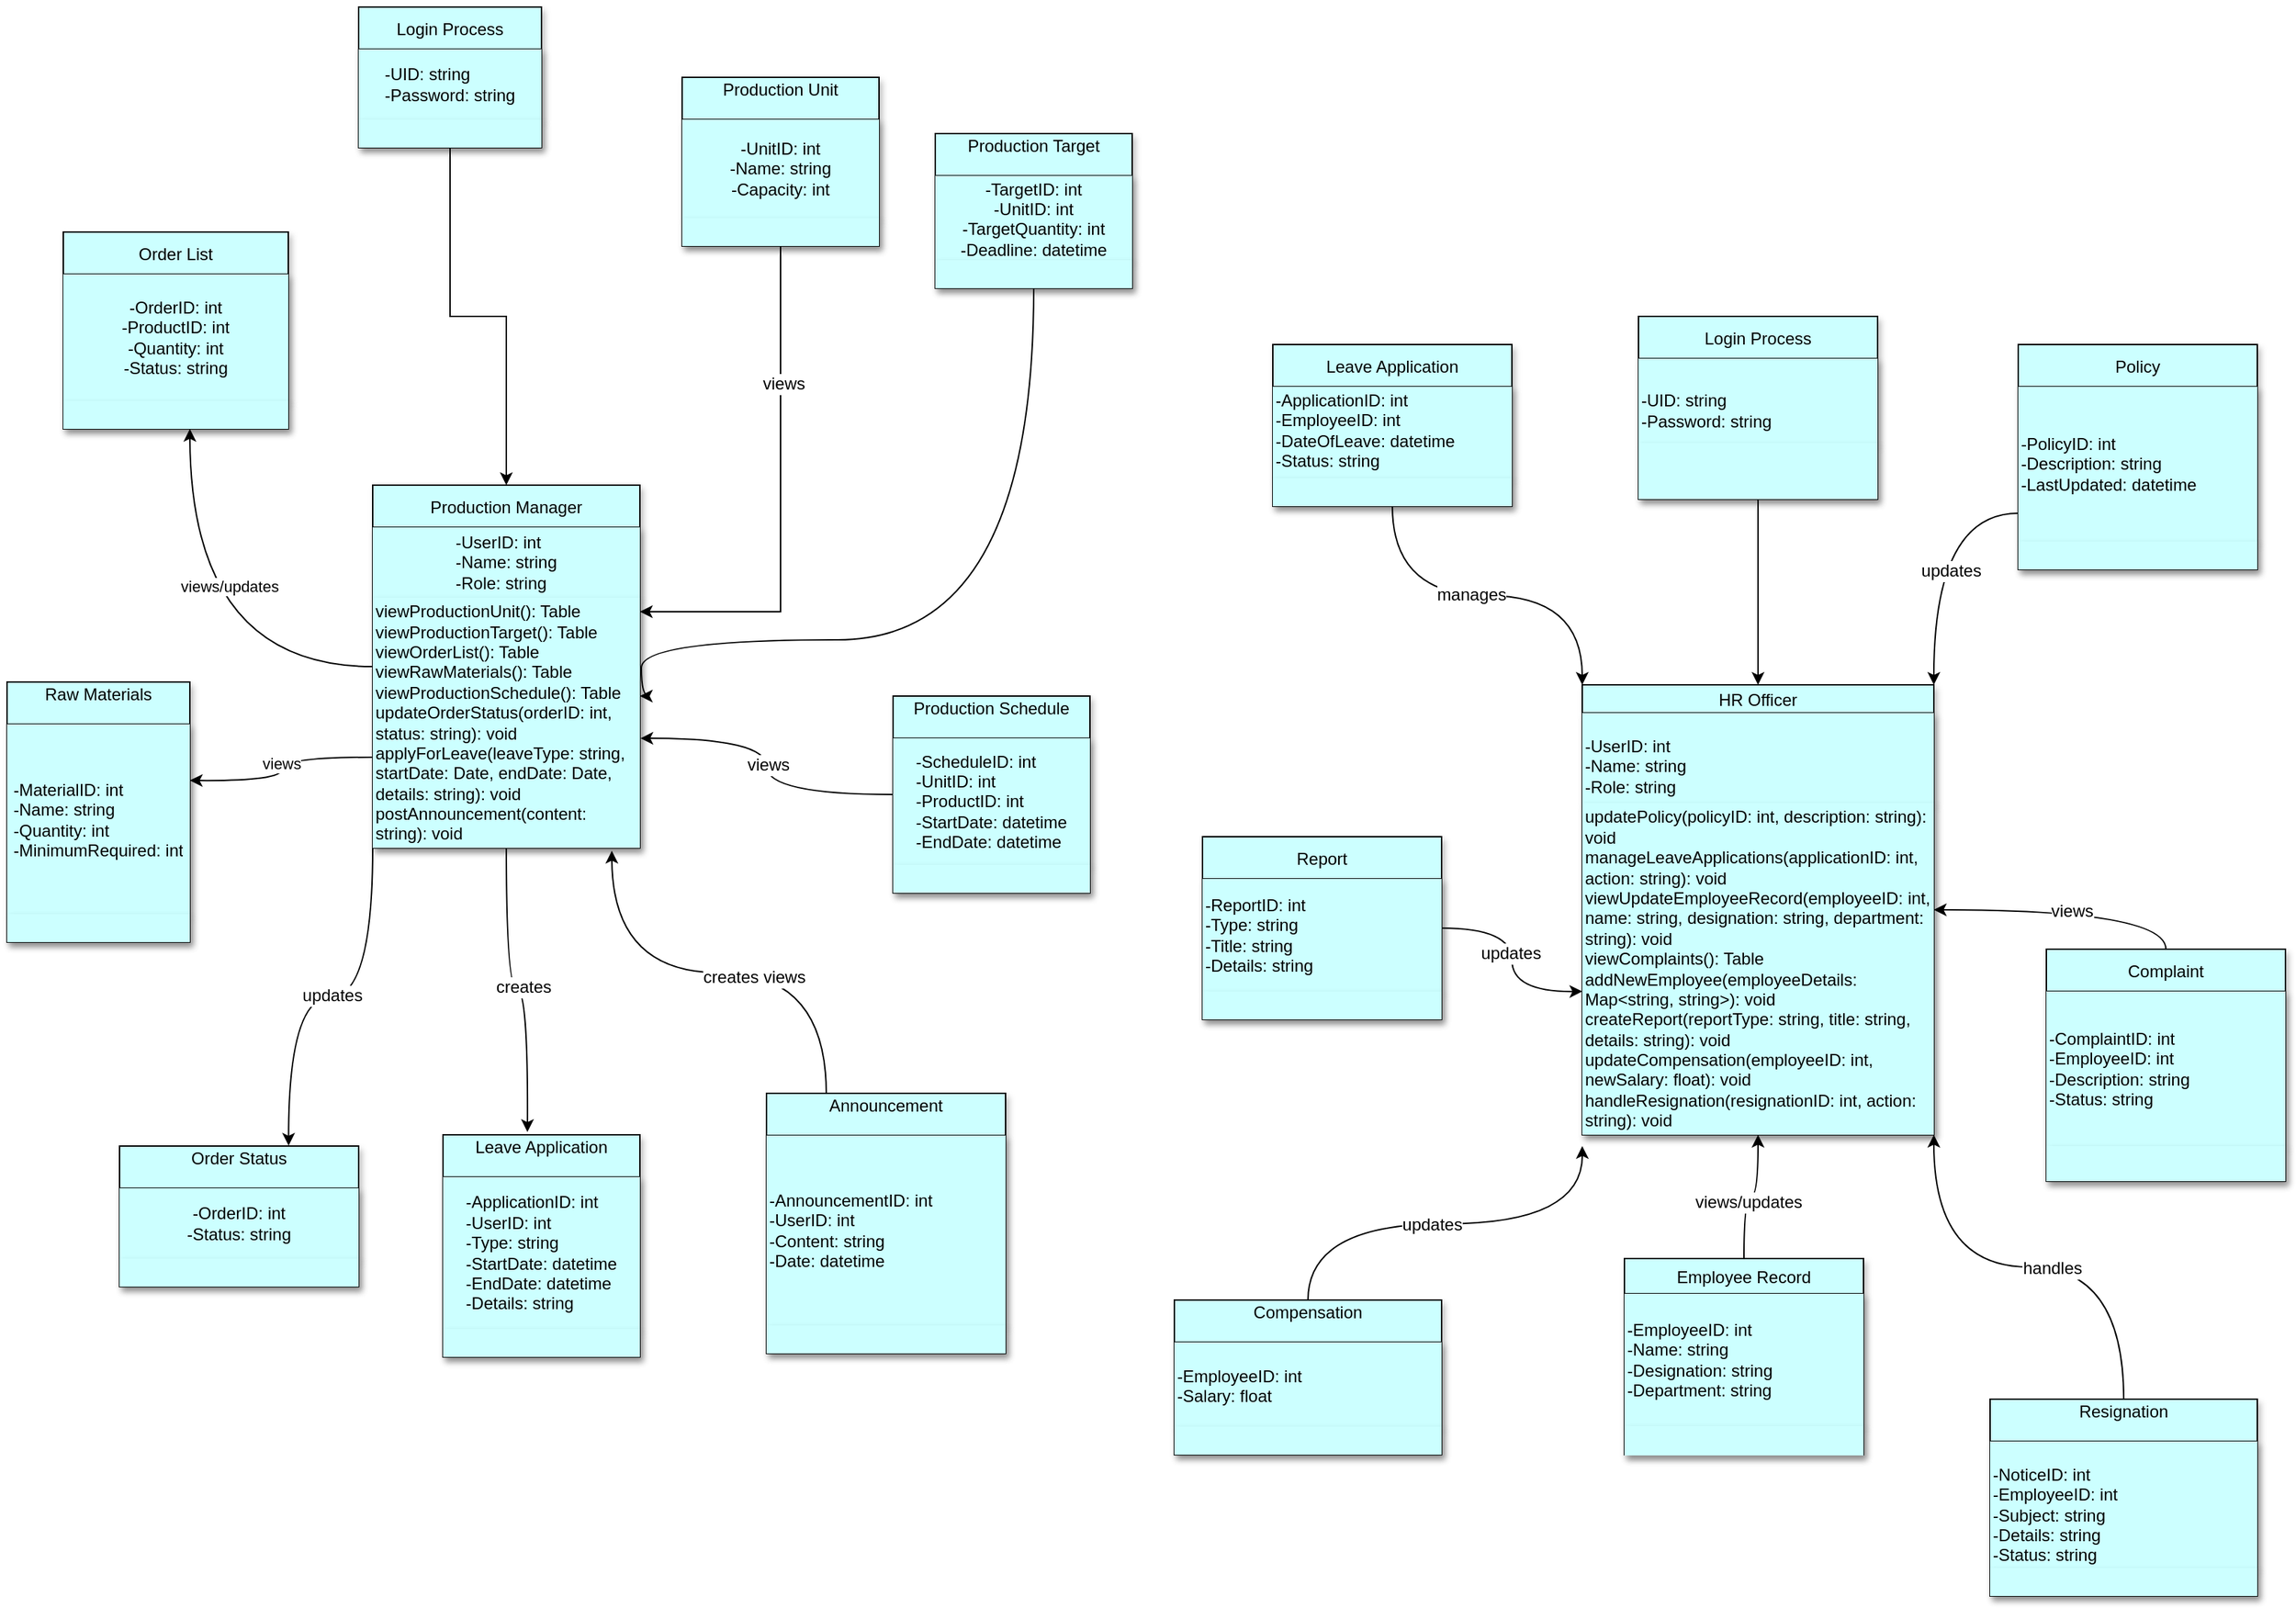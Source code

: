<mxfile version="24.1.0" type="google">
  <diagram name="Page-1" id="-OHkyOdKQTiD0Ia6S_1C">
    <mxGraphModel dx="448" dy="870" grid="1" gridSize="10" guides="1" tooltips="1" connect="1" arrows="1" fold="1" page="1" pageScale="1" pageWidth="850" pageHeight="1100" math="0" shadow="0">
      <root>
        <mxCell id="0" />
        <mxCell id="1" parent="0" />
        <mxCell id="8KqtVXiF4WgOkRgtUJi1-69" style="edgeStyle=orthogonalEdgeStyle;curved=1;rounded=0;orthogonalLoop=1;jettySize=auto;html=1;" parent="1" source="J4QnESBwWF9PKg3C-cmI-1" edge="1">
          <mxGeometry relative="1" as="geometry">
            <mxPoint x="190" y="370" as="targetPoint" />
          </mxGeometry>
        </mxCell>
        <mxCell id="twBYhmE64cq_KHcnxFQB-2" value="views/updates" style="edgeLabel;html=1;align=center;verticalAlign=middle;resizable=0;points=[];" vertex="1" connectable="0" parent="8KqtVXiF4WgOkRgtUJi1-69">
          <mxGeometry x="0.252" y="-27" relative="1" as="geometry">
            <mxPoint as="offset" />
          </mxGeometry>
        </mxCell>
        <mxCell id="8KqtVXiF4WgOkRgtUJi1-74" style="edgeStyle=orthogonalEdgeStyle;curved=1;rounded=0;orthogonalLoop=1;jettySize=auto;html=1;exitX=0.5;exitY=1;exitDx=0;exitDy=0;" parent="1" source="J4QnESBwWF9PKg3C-cmI-1" edge="1">
          <mxGeometry relative="1" as="geometry">
            <mxPoint x="430" y="870" as="targetPoint" />
          </mxGeometry>
        </mxCell>
        <mxCell id="aAelZ5Y1XQ5HD5BrSWgA-8" value="creates" style="edgeLabel;html=1;align=center;verticalAlign=middle;resizable=0;points=[];fontSize=12;" parent="8KqtVXiF4WgOkRgtUJi1-74" connectable="0" vertex="1">
          <mxGeometry x="0.034" y="2" relative="1" as="geometry">
            <mxPoint as="offset" />
          </mxGeometry>
        </mxCell>
        <mxCell id="8KqtVXiF4WgOkRgtUJi1-93" style="edgeStyle=orthogonalEdgeStyle;curved=1;rounded=0;orthogonalLoop=1;jettySize=auto;html=1;exitX=0;exitY=0.75;exitDx=0;exitDy=0;" parent="1" source="J4QnESBwWF9PKg3C-cmI-1" edge="1">
          <mxGeometry relative="1" as="geometry">
            <mxPoint x="190" y="620" as="targetPoint" />
          </mxGeometry>
        </mxCell>
        <mxCell id="8KqtVXiF4WgOkRgtUJi1-94" value="views" style="edgeLabel;html=1;align=center;verticalAlign=middle;resizable=0;points=[];" parent="8KqtVXiF4WgOkRgtUJi1-93" vertex="1" connectable="0">
          <mxGeometry x="-0.067" y="-1" relative="1" as="geometry">
            <mxPoint as="offset" />
          </mxGeometry>
        </mxCell>
        <mxCell id="J4QnESBwWF9PKg3C-cmI-1" value="Production Manager" style="shape=table;startSize=30;container=1;collapsible=0;childLayout=tableLayout;fillColor=#CCFFFF;strokeColor=#000000;shadow=1;" parent="1" vertex="1">
          <mxGeometry x="320" y="410" width="190" height="258" as="geometry" />
        </mxCell>
        <mxCell id="J4QnESBwWF9PKg3C-cmI-2" value="" style="shape=tableRow;horizontal=0;startSize=0;swimlaneHead=0;swimlaneBody=0;strokeColor=#000000;top=0;left=0;bottom=0;right=0;collapsible=0;dropTarget=0;fillColor=#CCFFFF;points=[[0,0.5],[1,0.5]];portConstraint=eastwest;shadow=1;" parent="J4QnESBwWF9PKg3C-cmI-1" vertex="1">
          <mxGeometry y="30" width="190" height="50" as="geometry" />
        </mxCell>
        <mxCell id="J4QnESBwWF9PKg3C-cmI-3" value="&lt;div&gt;&lt;div style=&quot;text-align: left;&quot;&gt;-UserID: int&lt;/div&gt;&lt;div style=&quot;text-align: left;&quot;&gt;-Name: string&lt;/div&gt;&lt;div style=&quot;text-align: left;&quot;&gt;-Role: string&lt;/div&gt;&lt;/div&gt;&lt;span id=&quot;docs-internal-guid-f9df2a3a-7fff-46f0-823b-1f6fdd1a421d&quot;&gt;&lt;/span&gt;" style="shape=partialRectangle;html=1;whiteSpace=wrap;connectable=0;strokeColor=#000000;overflow=hidden;fillColor=#CCFFFF;top=0;left=0;bottom=0;right=0;pointerEvents=1;shadow=1;" parent="J4QnESBwWF9PKg3C-cmI-2" vertex="1">
          <mxGeometry width="190" height="50" as="geometry">
            <mxRectangle width="190" height="50" as="alternateBounds" />
          </mxGeometry>
        </mxCell>
        <mxCell id="J4QnESBwWF9PKg3C-cmI-4" value="" style="shape=tableRow;horizontal=0;startSize=0;swimlaneHead=0;swimlaneBody=0;strokeColor=#000000;top=0;left=0;bottom=0;right=0;collapsible=0;dropTarget=0;fillColor=#CCFFFF;points=[[0,0.5],[1,0.5]];portConstraint=eastwest;shadow=1;" parent="J4QnESBwWF9PKg3C-cmI-1" vertex="1">
          <mxGeometry y="80" width="190" height="178" as="geometry" />
        </mxCell>
        <mxCell id="J4QnESBwWF9PKg3C-cmI-5" value="&lt;div&gt;viewProductionUnit(): Table&lt;/div&gt;&lt;div&gt;viewProductionTarget(): Table&lt;/div&gt;&lt;div&gt;viewOrderList(): Table&lt;/div&gt;&lt;div&gt;viewRawMaterials(): Table&lt;/div&gt;&lt;div&gt;viewProductionSchedule(): Table&lt;/div&gt;&lt;div&gt;updateOrderStatus(orderID: int, status: string): void&lt;/div&gt;&lt;div&gt;applyForLeave(leaveType: string, startDate: Date, endDate: Date, details: string): void&lt;/div&gt;&lt;div&gt;postAnnouncement(content: string): void&lt;/div&gt;" style="shape=partialRectangle;html=1;whiteSpace=wrap;connectable=0;strokeColor=#000000;overflow=hidden;fillColor=#CCFFFF;top=0;left=0;bottom=0;right=0;pointerEvents=1;align=left;shadow=1;" parent="J4QnESBwWF9PKg3C-cmI-4" vertex="1">
          <mxGeometry width="190" height="178" as="geometry">
            <mxRectangle width="190" height="178" as="alternateBounds" />
          </mxGeometry>
        </mxCell>
        <mxCell id="8KqtVXiF4WgOkRgtUJi1-65" style="edgeStyle=orthogonalEdgeStyle;rounded=0;orthogonalLoop=1;jettySize=auto;html=1;exitX=0.5;exitY=1;exitDx=0;exitDy=0;entryX=0.5;entryY=0;entryDx=0;entryDy=0;" parent="1" source="J4QnESBwWF9PKg3C-cmI-12" target="J4QnESBwWF9PKg3C-cmI-1" edge="1">
          <mxGeometry relative="1" as="geometry">
            <Array as="points">
              <mxPoint x="375" y="290" />
              <mxPoint x="415" y="290" />
            </Array>
          </mxGeometry>
        </mxCell>
        <mxCell id="J4QnESBwWF9PKg3C-cmI-12" value="Login Process" style="shape=table;startSize=30;container=1;collapsible=0;childLayout=tableLayout;fillColor=#CCFFFF;strokeColor=#000000;shadow=1;" parent="1" vertex="1">
          <mxGeometry x="310" y="70" width="130" height="100" as="geometry" />
        </mxCell>
        <mxCell id="J4QnESBwWF9PKg3C-cmI-13" value="" style="shape=tableRow;horizontal=0;startSize=0;swimlaneHead=0;swimlaneBody=0;strokeColor=#000000;top=0;left=0;bottom=0;right=0;collapsible=0;dropTarget=0;fillColor=#CCFFFF;points=[[0,0.5],[1,0.5]];portConstraint=eastwest;shadow=1;" parent="J4QnESBwWF9PKg3C-cmI-12" vertex="1">
          <mxGeometry y="30" width="130" height="50" as="geometry" />
        </mxCell>
        <mxCell id="J4QnESBwWF9PKg3C-cmI-14" value="&lt;div&gt;&lt;div style=&quot;text-align: left;&quot;&gt;-UID: string&lt;/div&gt;&lt;div style=&quot;text-align: left;&quot;&gt;-Password: string&lt;/div&gt;&lt;/div&gt;&lt;span id=&quot;docs-internal-guid-f9df2a3a-7fff-46f0-823b-1f6fdd1a421d&quot;&gt;&lt;/span&gt;" style="shape=partialRectangle;html=1;whiteSpace=wrap;connectable=0;strokeColor=#000000;overflow=hidden;fillColor=#CCFFFF;top=0;left=0;bottom=0;right=0;pointerEvents=1;shadow=1;" parent="J4QnESBwWF9PKg3C-cmI-13" vertex="1">
          <mxGeometry width="130" height="50" as="geometry">
            <mxRectangle width="130" height="50" as="alternateBounds" />
          </mxGeometry>
        </mxCell>
        <mxCell id="J4QnESBwWF9PKg3C-cmI-15" value="" style="shape=tableRow;horizontal=0;startSize=0;swimlaneHead=0;swimlaneBody=0;strokeColor=#000000;top=0;left=0;bottom=0;right=0;collapsible=0;dropTarget=0;fillColor=#CCFFFF;points=[[0,0.5],[1,0.5]];portConstraint=eastwest;shadow=1;" parent="J4QnESBwWF9PKg3C-cmI-12" vertex="1">
          <mxGeometry y="80" width="130" height="20" as="geometry" />
        </mxCell>
        <mxCell id="J4QnESBwWF9PKg3C-cmI-16" value="" style="shape=partialRectangle;html=1;whiteSpace=wrap;connectable=0;strokeColor=#000000;overflow=hidden;fillColor=#CCFFFF;top=0;left=0;bottom=0;right=0;pointerEvents=1;shadow=1;" parent="J4QnESBwWF9PKg3C-cmI-15" vertex="1">
          <mxGeometry width="130" height="20" as="geometry">
            <mxRectangle width="130" height="20" as="alternateBounds" />
          </mxGeometry>
        </mxCell>
        <mxCell id="8KqtVXiF4WgOkRgtUJi1-55" style="edgeStyle=orthogonalEdgeStyle;rounded=0;orthogonalLoop=1;jettySize=auto;html=1;" parent="1" source="J4QnESBwWF9PKg3C-cmI-17" edge="1">
          <mxGeometry relative="1" as="geometry">
            <mxPoint x="510" y="500.0" as="targetPoint" />
            <Array as="points">
              <mxPoint x="610" y="500" />
            </Array>
          </mxGeometry>
        </mxCell>
        <mxCell id="aAelZ5Y1XQ5HD5BrSWgA-3" value="views" style="edgeLabel;html=1;align=center;verticalAlign=middle;resizable=0;points=[];fontSize=12;" parent="8KqtVXiF4WgOkRgtUJi1-55" connectable="0" vertex="1">
          <mxGeometry x="-0.459" y="2" relative="1" as="geometry">
            <mxPoint as="offset" />
          </mxGeometry>
        </mxCell>
        <mxCell id="J4QnESBwWF9PKg3C-cmI-17" value="Production Unit&#xa;" style="shape=table;startSize=30;container=1;collapsible=0;childLayout=tableLayout;fillColor=#CCFFFF;strokeColor=#000000;shadow=1;" parent="1" vertex="1">
          <mxGeometry x="540" y="120" width="140" height="120" as="geometry" />
        </mxCell>
        <mxCell id="J4QnESBwWF9PKg3C-cmI-18" value="" style="shape=tableRow;horizontal=0;startSize=0;swimlaneHead=0;swimlaneBody=0;strokeColor=#000000;top=0;left=0;bottom=0;right=0;collapsible=0;dropTarget=0;fillColor=#CCFFFF;points=[[0,0.5],[1,0.5]];portConstraint=eastwest;shadow=1;" parent="J4QnESBwWF9PKg3C-cmI-17" vertex="1">
          <mxGeometry y="30" width="140" height="70" as="geometry" />
        </mxCell>
        <mxCell id="J4QnESBwWF9PKg3C-cmI-19" value="&lt;div&gt;&lt;div&gt;-UnitID: int&lt;/div&gt;&lt;div&gt;-Name: string&lt;/div&gt;&lt;div&gt;-Capacity: int&lt;/div&gt;&lt;/div&gt;&lt;span id=&quot;docs-internal-guid-f9df2a3a-7fff-46f0-823b-1f6fdd1a421d&quot;&gt;&lt;/span&gt;" style="shape=partialRectangle;html=1;whiteSpace=wrap;connectable=0;strokeColor=#000000;overflow=hidden;fillColor=#CCFFFF;top=0;left=0;bottom=0;right=0;pointerEvents=1;shadow=1;" parent="J4QnESBwWF9PKg3C-cmI-18" vertex="1">
          <mxGeometry width="140" height="70" as="geometry">
            <mxRectangle width="140" height="70" as="alternateBounds" />
          </mxGeometry>
        </mxCell>
        <mxCell id="J4QnESBwWF9PKg3C-cmI-20" value="" style="shape=tableRow;horizontal=0;startSize=0;swimlaneHead=0;swimlaneBody=0;strokeColor=#000000;top=0;left=0;bottom=0;right=0;collapsible=0;dropTarget=0;fillColor=#CCFFFF;points=[[0,0.5],[1,0.5]];portConstraint=eastwest;shadow=1;" parent="J4QnESBwWF9PKg3C-cmI-17" vertex="1">
          <mxGeometry y="100" width="140" height="20" as="geometry" />
        </mxCell>
        <mxCell id="J4QnESBwWF9PKg3C-cmI-21" value="" style="shape=partialRectangle;html=1;whiteSpace=wrap;connectable=0;strokeColor=#000000;overflow=hidden;fillColor=#CCFFFF;top=0;left=0;bottom=0;right=0;pointerEvents=1;shadow=1;" parent="J4QnESBwWF9PKg3C-cmI-20" vertex="1">
          <mxGeometry width="140" height="20" as="geometry">
            <mxRectangle width="140" height="20" as="alternateBounds" />
          </mxGeometry>
        </mxCell>
        <mxCell id="8KqtVXiF4WgOkRgtUJi1-77" style="edgeStyle=orthogonalEdgeStyle;curved=1;rounded=0;orthogonalLoop=1;jettySize=auto;html=1;exitX=0.5;exitY=1;exitDx=0;exitDy=0;" parent="1" source="J4QnESBwWF9PKg3C-cmI-22" edge="1">
          <mxGeometry relative="1" as="geometry">
            <mxPoint x="510" y="560" as="targetPoint" />
            <Array as="points">
              <mxPoint x="790" y="520" />
              <mxPoint x="511" y="520" />
              <mxPoint x="511" y="560" />
            </Array>
          </mxGeometry>
        </mxCell>
        <mxCell id="J4QnESBwWF9PKg3C-cmI-22" value="Production Target&#xa;" style="shape=table;startSize=30;container=1;collapsible=0;childLayout=tableLayout;fillColor=#CCFFFF;strokeColor=#000000;shadow=1;" parent="1" vertex="1">
          <mxGeometry x="720" y="160" width="140" height="110" as="geometry" />
        </mxCell>
        <mxCell id="J4QnESBwWF9PKg3C-cmI-23" value="" style="shape=tableRow;horizontal=0;startSize=0;swimlaneHead=0;swimlaneBody=0;strokeColor=#000000;top=0;left=0;bottom=0;right=0;collapsible=0;dropTarget=0;fillColor=#CCFFFF;points=[[0,0.5],[1,0.5]];portConstraint=eastwest;shadow=1;" parent="J4QnESBwWF9PKg3C-cmI-22" vertex="1">
          <mxGeometry y="30" width="140" height="60" as="geometry" />
        </mxCell>
        <mxCell id="J4QnESBwWF9PKg3C-cmI-24" value="&lt;div&gt;&lt;div&gt;-TargetID: int&lt;/div&gt;&lt;div&gt;-UnitID: int&lt;/div&gt;&lt;div&gt;-TargetQuantity: int&lt;/div&gt;&lt;div&gt;-Deadline: datetime&lt;/div&gt;&lt;/div&gt;&lt;span id=&quot;docs-internal-guid-f9df2a3a-7fff-46f0-823b-1f6fdd1a421d&quot;&gt;&lt;/span&gt;" style="shape=partialRectangle;html=1;whiteSpace=wrap;connectable=0;strokeColor=#000000;overflow=hidden;fillColor=#CCFFFF;top=0;left=0;bottom=0;right=0;pointerEvents=1;shadow=1;" parent="J4QnESBwWF9PKg3C-cmI-23" vertex="1">
          <mxGeometry width="140" height="60" as="geometry">
            <mxRectangle width="140" height="60" as="alternateBounds" />
          </mxGeometry>
        </mxCell>
        <mxCell id="J4QnESBwWF9PKg3C-cmI-25" value="" style="shape=tableRow;horizontal=0;startSize=0;swimlaneHead=0;swimlaneBody=0;strokeColor=#000000;top=0;left=0;bottom=0;right=0;collapsible=0;dropTarget=0;fillColor=#CCFFFF;points=[[0,0.5],[1,0.5]];portConstraint=eastwest;shadow=1;" parent="J4QnESBwWF9PKg3C-cmI-22" vertex="1">
          <mxGeometry y="90" width="140" height="20" as="geometry" />
        </mxCell>
        <mxCell id="J4QnESBwWF9PKg3C-cmI-26" value="" style="shape=partialRectangle;html=1;whiteSpace=wrap;connectable=0;strokeColor=#000000;overflow=hidden;fillColor=#CCFFFF;top=0;left=0;bottom=0;right=0;pointerEvents=1;align=left;shadow=1;" parent="J4QnESBwWF9PKg3C-cmI-25" vertex="1">
          <mxGeometry width="140" height="20" as="geometry">
            <mxRectangle width="140" height="20" as="alternateBounds" />
          </mxGeometry>
        </mxCell>
        <mxCell id="J4QnESBwWF9PKg3C-cmI-27" value="Order List" style="shape=table;startSize=30;container=1;collapsible=0;childLayout=tableLayout;fillColor=#CCFFFF;strokeColor=#000000;shadow=1;" parent="1" vertex="1">
          <mxGeometry x="100" y="230" width="160" height="140" as="geometry" />
        </mxCell>
        <mxCell id="J4QnESBwWF9PKg3C-cmI-28" value="" style="shape=tableRow;horizontal=0;startSize=0;swimlaneHead=0;swimlaneBody=0;strokeColor=#000000;top=0;left=0;bottom=0;right=0;collapsible=0;dropTarget=0;fillColor=#CCFFFF;points=[[0,0.5],[1,0.5]];portConstraint=eastwest;shadow=1;" parent="J4QnESBwWF9PKg3C-cmI-27" vertex="1">
          <mxGeometry y="30" width="160" height="90" as="geometry" />
        </mxCell>
        <mxCell id="J4QnESBwWF9PKg3C-cmI-29" value="-OrderID: int&#xa;-ProductID: int&#xa;-Quantity: int&#xa;-Status: string" style="shape=partialRectangle;html=1;whiteSpace=wrap;connectable=0;strokeColor=#000000;overflow=hidden;fillColor=#CCFFFF;top=0;left=0;bottom=0;right=0;pointerEvents=1;shadow=1;" parent="J4QnESBwWF9PKg3C-cmI-28" vertex="1">
          <mxGeometry width="160" height="90" as="geometry">
            <mxRectangle width="160" height="90" as="alternateBounds" />
          </mxGeometry>
        </mxCell>
        <mxCell id="J4QnESBwWF9PKg3C-cmI-30" value="" style="shape=tableRow;horizontal=0;startSize=0;swimlaneHead=0;swimlaneBody=0;strokeColor=#000000;top=0;left=0;bottom=0;right=0;collapsible=0;dropTarget=0;fillColor=#CCFFFF;points=[[0,0.5],[1,0.5]];portConstraint=eastwest;shadow=1;" parent="J4QnESBwWF9PKg3C-cmI-27" vertex="1">
          <mxGeometry y="120" width="160" height="20" as="geometry" />
        </mxCell>
        <mxCell id="J4QnESBwWF9PKg3C-cmI-31" value="" style="shape=partialRectangle;html=1;whiteSpace=wrap;connectable=0;strokeColor=#000000;overflow=hidden;fillColor=#CCFFFF;top=0;left=0;bottom=0;right=0;pointerEvents=1;shadow=1;" parent="J4QnESBwWF9PKg3C-cmI-30" vertex="1">
          <mxGeometry width="160" height="20" as="geometry">
            <mxRectangle width="160" height="20" as="alternateBounds" />
          </mxGeometry>
        </mxCell>
        <mxCell id="J4QnESBwWF9PKg3C-cmI-32" value="Raw Materials&#xa;" style="shape=table;startSize=30;container=1;collapsible=0;childLayout=tableLayout;fillColor=#CCFFFF;strokeColor=#000000;shadow=1;" parent="1" vertex="1">
          <mxGeometry x="60" y="550" width="130" height="185" as="geometry" />
        </mxCell>
        <mxCell id="J4QnESBwWF9PKg3C-cmI-33" value="" style="shape=tableRow;horizontal=0;startSize=0;swimlaneHead=0;swimlaneBody=0;strokeColor=#000000;top=0;left=0;bottom=0;right=0;collapsible=0;dropTarget=0;fillColor=#CCFFFF;points=[[0,0.5],[1,0.5]];portConstraint=eastwest;shadow=1;" parent="J4QnESBwWF9PKg3C-cmI-32" vertex="1">
          <mxGeometry y="30" width="130" height="135" as="geometry" />
        </mxCell>
        <mxCell id="J4QnESBwWF9PKg3C-cmI-34" value="&lt;div&gt;&lt;div style=&quot;text-align: left;&quot;&gt;-MaterialID: int&lt;/div&gt;&lt;div style=&quot;text-align: left;&quot;&gt;-Name: string&lt;/div&gt;&lt;div style=&quot;text-align: left;&quot;&gt;-Quantity: int&lt;/div&gt;&lt;div style=&quot;text-align: left;&quot;&gt;-MinimumRequired: int&lt;/div&gt;&lt;/div&gt;&lt;span id=&quot;docs-internal-guid-f9df2a3a-7fff-46f0-823b-1f6fdd1a421d&quot;&gt;&lt;/span&gt;" style="shape=partialRectangle;html=1;whiteSpace=wrap;connectable=0;strokeColor=#000000;overflow=hidden;fillColor=#CCFFFF;top=0;left=0;bottom=0;right=0;pointerEvents=1;shadow=1;" parent="J4QnESBwWF9PKg3C-cmI-33" vertex="1">
          <mxGeometry width="130" height="135" as="geometry">
            <mxRectangle width="130" height="135" as="alternateBounds" />
          </mxGeometry>
        </mxCell>
        <mxCell id="J4QnESBwWF9PKg3C-cmI-35" value="" style="shape=tableRow;horizontal=0;startSize=0;swimlaneHead=0;swimlaneBody=0;strokeColor=#000000;top=0;left=0;bottom=0;right=0;collapsible=0;dropTarget=0;fillColor=#CCFFFF;points=[[0,0.5],[1,0.5]];portConstraint=eastwest;shadow=1;" parent="J4QnESBwWF9PKg3C-cmI-32" vertex="1">
          <mxGeometry y="165" width="130" height="20" as="geometry" />
        </mxCell>
        <mxCell id="J4QnESBwWF9PKg3C-cmI-36" value="" style="shape=partialRectangle;html=1;whiteSpace=wrap;connectable=0;strokeColor=#000000;overflow=hidden;fillColor=#CCFFFF;top=0;left=0;bottom=0;right=0;pointerEvents=1;shadow=1;" parent="J4QnESBwWF9PKg3C-cmI-35" vertex="1">
          <mxGeometry width="130" height="20" as="geometry">
            <mxRectangle width="130" height="20" as="alternateBounds" />
          </mxGeometry>
        </mxCell>
        <mxCell id="J4QnESBwWF9PKg3C-cmI-37" value="HR Officer" style="shape=table;startSize=20;container=1;collapsible=0;childLayout=tableLayout;fillColor=#CCFFFF;strokeColor=#000000;shadow=1;" parent="1" vertex="1">
          <mxGeometry x="1180" y="552" width="250" height="320" as="geometry" />
        </mxCell>
        <mxCell id="J4QnESBwWF9PKg3C-cmI-38" value="" style="shape=tableRow;horizontal=0;startSize=0;swimlaneHead=0;swimlaneBody=0;strokeColor=#000000;top=0;left=0;bottom=0;right=0;collapsible=0;dropTarget=0;fillColor=#CCFFFF;points=[[0,0.5],[1,0.5]];portConstraint=eastwest;shadow=1;" parent="J4QnESBwWF9PKg3C-cmI-37" vertex="1">
          <mxGeometry y="20" width="250" height="64" as="geometry" />
        </mxCell>
        <mxCell id="J4QnESBwWF9PKg3C-cmI-39" value="&lt;br&gt;-UserID: int&lt;br&gt;-Name: string&lt;br&gt;-Role: string&lt;div&gt;&lt;br/&gt;&lt;/div&gt;" style="shape=partialRectangle;html=1;whiteSpace=wrap;connectable=0;strokeColor=#FF0505;overflow=hidden;fillColor=#CCFFFF;top=0;left=0;bottom=0;right=0;pointerEvents=1;align=left;shadow=1;" parent="J4QnESBwWF9PKg3C-cmI-38" vertex="1">
          <mxGeometry width="250" height="64" as="geometry">
            <mxRectangle width="250" height="64" as="alternateBounds" />
          </mxGeometry>
        </mxCell>
        <mxCell id="J4QnESBwWF9PKg3C-cmI-40" value="" style="shape=tableRow;horizontal=0;startSize=0;swimlaneHead=0;swimlaneBody=0;strokeColor=#000000;top=0;left=0;bottom=0;right=0;collapsible=0;dropTarget=0;fillColor=#CCFFFF;points=[[0,0.5],[1,0.5]];portConstraint=eastwest;shadow=1;" parent="J4QnESBwWF9PKg3C-cmI-37" vertex="1">
          <mxGeometry y="84" width="250" height="236" as="geometry" />
        </mxCell>
        <mxCell id="J4QnESBwWF9PKg3C-cmI-41" value="&lt;div&gt;updatePolicy(policyID: int, description: string): void&lt;/div&gt;&lt;div&gt;manageLeaveApplications(applicationID: int, action: string): void&lt;/div&gt;&lt;div&gt;viewUpdateEmployeeRecord(employeeID: int, name: string, designation: string, department: string): void&lt;/div&gt;&lt;div&gt;viewComplaints(): Table&lt;/div&gt;&lt;div&gt;addNewEmployee(employeeDetails: Map&amp;lt;string, string&amp;gt;): void&lt;/div&gt;&lt;div&gt;createReport(reportType: string, title: string, details: string): void&lt;/div&gt;&lt;div&gt;updateCompensation(employeeID: int, newSalary: float): void&lt;/div&gt;&lt;div&gt;handleResignation(resignationID: int, action: string): void&lt;/div&gt;" style="shape=partialRectangle;html=1;whiteSpace=wrap;connectable=0;strokeColor=#000000;overflow=hidden;fillColor=#CCFFFF;top=0;left=0;bottom=0;right=0;pointerEvents=1;align=left;shadow=1;" parent="J4QnESBwWF9PKg3C-cmI-40" vertex="1">
          <mxGeometry width="250" height="236" as="geometry">
            <mxRectangle width="250" height="236" as="alternateBounds" />
          </mxGeometry>
        </mxCell>
        <mxCell id="8KqtVXiF4WgOkRgtUJi1-84" style="edgeStyle=orthogonalEdgeStyle;curved=1;rounded=0;orthogonalLoop=1;jettySize=auto;html=1;exitX=0.5;exitY=1;exitDx=0;exitDy=0;" parent="1" source="J4QnESBwWF9PKg3C-cmI-42" target="J4QnESBwWF9PKg3C-cmI-37" edge="1">
          <mxGeometry relative="1" as="geometry" />
        </mxCell>
        <mxCell id="J4QnESBwWF9PKg3C-cmI-42" value="Login Process" style="shape=table;startSize=30;container=1;collapsible=0;childLayout=tableLayout;fillColor=#CCFFFF;strokeColor=#000000;shadow=1;" parent="1" vertex="1">
          <mxGeometry x="1220" y="290" width="170" height="130" as="geometry" />
        </mxCell>
        <mxCell id="J4QnESBwWF9PKg3C-cmI-43" value="" style="shape=tableRow;horizontal=0;startSize=0;swimlaneHead=0;swimlaneBody=0;strokeColor=#000000;top=0;left=0;bottom=0;right=0;collapsible=0;dropTarget=0;fillColor=#CCFFFF;points=[[0,0.5],[1,0.5]];portConstraint=eastwest;shadow=1;" parent="J4QnESBwWF9PKg3C-cmI-42" vertex="1">
          <mxGeometry y="30" width="170" height="60" as="geometry" />
        </mxCell>
        <mxCell id="J4QnESBwWF9PKg3C-cmI-44" value="&lt;div&gt;&lt;br&gt;&lt;/div&gt;&lt;div&gt;-UID: string&lt;/div&gt;&lt;div&gt;-Password: string&lt;/div&gt;" style="shape=partialRectangle;html=1;whiteSpace=wrap;connectable=0;strokeColor=#000000;overflow=hidden;fillColor=#CCFFFF;top=0;left=0;bottom=0;right=0;pointerEvents=1;align=left;shadow=1;" parent="J4QnESBwWF9PKg3C-cmI-43" vertex="1">
          <mxGeometry width="170" height="60" as="geometry">
            <mxRectangle width="170" height="60" as="alternateBounds" />
          </mxGeometry>
        </mxCell>
        <mxCell id="J4QnESBwWF9PKg3C-cmI-45" value="" style="shape=tableRow;horizontal=0;startSize=0;swimlaneHead=0;swimlaneBody=0;strokeColor=#000000;top=0;left=0;bottom=0;right=0;collapsible=0;dropTarget=0;fillColor=#CCFFFF;points=[[0,0.5],[1,0.5]];portConstraint=eastwest;shadow=1;" parent="J4QnESBwWF9PKg3C-cmI-42" vertex="1">
          <mxGeometry y="90" width="170" height="40" as="geometry" />
        </mxCell>
        <mxCell id="J4QnESBwWF9PKg3C-cmI-46" value="" style="shape=partialRectangle;html=1;whiteSpace=wrap;connectable=0;strokeColor=#000000;overflow=hidden;fillColor=#CCFFFF;top=0;left=0;bottom=0;right=0;pointerEvents=1;shadow=1;" parent="J4QnESBwWF9PKg3C-cmI-45" vertex="1">
          <mxGeometry width="170" height="40" as="geometry">
            <mxRectangle width="170" height="40" as="alternateBounds" />
          </mxGeometry>
        </mxCell>
        <mxCell id="8KqtVXiF4WgOkRgtUJi1-88" style="edgeStyle=orthogonalEdgeStyle;curved=1;rounded=0;orthogonalLoop=1;jettySize=auto;html=1;exitX=0.5;exitY=0;exitDx=0;exitDy=0;entryX=0.5;entryY=1;entryDx=0;entryDy=0;" parent="1" source="J4QnESBwWF9PKg3C-cmI-47" target="J4QnESBwWF9PKg3C-cmI-37" edge="1">
          <mxGeometry relative="1" as="geometry" />
        </mxCell>
        <mxCell id="aAelZ5Y1XQ5HD5BrSWgA-14" value="views/updates" style="edgeLabel;html=1;align=center;verticalAlign=middle;resizable=0;points=[];fontSize=12;" parent="8KqtVXiF4WgOkRgtUJi1-88" connectable="0" vertex="1">
          <mxGeometry x="-0.183" y="-3" relative="1" as="geometry">
            <mxPoint as="offset" />
          </mxGeometry>
        </mxCell>
        <mxCell id="J4QnESBwWF9PKg3C-cmI-47" value="Employee Record" style="shape=table;startSize=25;container=1;collapsible=0;childLayout=tableLayout;fillColor=#CCFFFF;strokeColor=#000000;shadow=1;" parent="1" vertex="1">
          <mxGeometry x="1210" y="960" width="170" height="139.5" as="geometry" />
        </mxCell>
        <mxCell id="J4QnESBwWF9PKg3C-cmI-48" value="" style="shape=tableRow;horizontal=0;startSize=0;swimlaneHead=0;swimlaneBody=0;strokeColor=#000000;top=0;left=0;bottom=0;right=0;collapsible=0;dropTarget=0;fillColor=#CCFFFF;points=[[0,0.5],[1,0.5]];portConstraint=eastwest;shadow=1;" parent="J4QnESBwWF9PKg3C-cmI-47" vertex="1">
          <mxGeometry y="25" width="170" height="94" as="geometry" />
        </mxCell>
        <mxCell id="J4QnESBwWF9PKg3C-cmI-49" value="&lt;br&gt;-EmployeeID: int&lt;br&gt;-Name: string&lt;br&gt;-Designation: string&lt;br&gt;-Department: string&lt;div&gt;&lt;br&gt;&lt;/div&gt;" style="shape=partialRectangle;html=1;whiteSpace=wrap;connectable=0;strokeColor=#000000;overflow=hidden;fillColor=#CCFFFF;top=0;left=0;bottom=0;right=0;pointerEvents=1;align=left;shadow=1;" parent="J4QnESBwWF9PKg3C-cmI-48" vertex="1">
          <mxGeometry width="170" height="94" as="geometry">
            <mxRectangle width="170" height="94" as="alternateBounds" />
          </mxGeometry>
        </mxCell>
        <mxCell id="J4QnESBwWF9PKg3C-cmI-50" value="" style="shape=tableRow;horizontal=0;startSize=0;swimlaneHead=0;swimlaneBody=0;strokeColor=#000000;top=0;left=0;bottom=0;right=0;collapsible=0;dropTarget=0;fillColor=#CCFFFF;points=[[0,0.5],[1,0.5]];portConstraint=eastwest;shadow=1;" parent="J4QnESBwWF9PKg3C-cmI-47" vertex="1">
          <mxGeometry y="119" width="170" height="21" as="geometry" />
        </mxCell>
        <mxCell id="J4QnESBwWF9PKg3C-cmI-51" value="" style="shape=partialRectangle;html=1;whiteSpace=wrap;connectable=0;strokeColor=#000000;overflow=hidden;fillColor=#CCFFFF;top=0;left=0;bottom=0;right=0;pointerEvents=1;shadow=1;" parent="J4QnESBwWF9PKg3C-cmI-50" vertex="1">
          <mxGeometry width="170" height="21" as="geometry">
            <mxRectangle width="170" height="21" as="alternateBounds" />
          </mxGeometry>
        </mxCell>
        <mxCell id="8KqtVXiF4WgOkRgtUJi1-85" style="edgeStyle=orthogonalEdgeStyle;curved=1;rounded=0;orthogonalLoop=1;jettySize=auto;html=1;exitX=0.5;exitY=1;exitDx=0;exitDy=0;entryX=0;entryY=0;entryDx=0;entryDy=0;" parent="1" source="J4QnESBwWF9PKg3C-cmI-52" target="J4QnESBwWF9PKg3C-cmI-37" edge="1">
          <mxGeometry relative="1" as="geometry" />
        </mxCell>
        <mxCell id="aAelZ5Y1XQ5HD5BrSWgA-13" value="manages" style="edgeLabel;html=1;align=center;verticalAlign=middle;resizable=0;points=[];fontSize=12;" parent="8KqtVXiF4WgOkRgtUJi1-85" connectable="0" vertex="1">
          <mxGeometry x="-0.093" y="1" relative="1" as="geometry">
            <mxPoint as="offset" />
          </mxGeometry>
        </mxCell>
        <mxCell id="J4QnESBwWF9PKg3C-cmI-52" value="&#xa;Leave Application&#xa;" style="shape=table;startSize=30;container=1;collapsible=0;childLayout=tableLayout;fillColor=#CCFFFF;strokeColor=#000000;shadow=1;" parent="1" vertex="1">
          <mxGeometry x="960" y="310" width="170" height="115" as="geometry" />
        </mxCell>
        <mxCell id="J4QnESBwWF9PKg3C-cmI-53" value="" style="shape=tableRow;horizontal=0;startSize=0;swimlaneHead=0;swimlaneBody=0;strokeColor=#000000;top=0;left=0;bottom=0;right=0;collapsible=0;dropTarget=0;fillColor=#CCFFFF;points=[[0,0.5],[1,0.5]];portConstraint=eastwest;shadow=1;" parent="J4QnESBwWF9PKg3C-cmI-52" vertex="1">
          <mxGeometry y="30" width="170" height="65" as="geometry" />
        </mxCell>
        <mxCell id="J4QnESBwWF9PKg3C-cmI-54" value="-ApplicationID: int&lt;br&gt;-EmployeeID: int&lt;br&gt;-DateOfLeave: datetime&lt;br&gt;-Status: string&lt;div&gt;&lt;br&gt;&lt;/div&gt;" style="shape=partialRectangle;html=1;whiteSpace=wrap;connectable=0;strokeColor=#000000;overflow=hidden;fillColor=#CCFFFF;top=0;left=0;bottom=0;right=0;pointerEvents=1;align=left;shadow=1;" parent="J4QnESBwWF9PKg3C-cmI-53" vertex="1">
          <mxGeometry width="170" height="65" as="geometry">
            <mxRectangle width="170" height="65" as="alternateBounds" />
          </mxGeometry>
        </mxCell>
        <mxCell id="J4QnESBwWF9PKg3C-cmI-55" value="" style="shape=tableRow;horizontal=0;startSize=0;swimlaneHead=0;swimlaneBody=0;strokeColor=#000000;top=0;left=0;bottom=0;right=0;collapsible=0;dropTarget=0;fillColor=#CCFFFF;points=[[0,0.5],[1,0.5]];portConstraint=eastwest;shadow=1;" parent="J4QnESBwWF9PKg3C-cmI-52" vertex="1">
          <mxGeometry y="95" width="170" height="20" as="geometry" />
        </mxCell>
        <mxCell id="J4QnESBwWF9PKg3C-cmI-56" value="" style="shape=partialRectangle;html=1;whiteSpace=wrap;connectable=0;strokeColor=#000000;overflow=hidden;fillColor=#CCFFFF;top=0;left=0;bottom=0;right=0;pointerEvents=1;shadow=1;" parent="J4QnESBwWF9PKg3C-cmI-55" vertex="1">
          <mxGeometry width="170" height="20" as="geometry">
            <mxRectangle width="170" height="20" as="alternateBounds" />
          </mxGeometry>
        </mxCell>
        <mxCell id="8KqtVXiF4WgOkRgtUJi1-83" style="edgeStyle=orthogonalEdgeStyle;curved=1;rounded=0;orthogonalLoop=1;jettySize=auto;html=1;exitX=0;exitY=0.75;exitDx=0;exitDy=0;entryX=1;entryY=0;entryDx=0;entryDy=0;" parent="1" source="J4QnESBwWF9PKg3C-cmI-57" target="J4QnESBwWF9PKg3C-cmI-37" edge="1">
          <mxGeometry relative="1" as="geometry" />
        </mxCell>
        <mxCell id="aAelZ5Y1XQ5HD5BrSWgA-12" value="updates" style="edgeLabel;html=1;align=center;verticalAlign=middle;resizable=0;points=[];fontSize=12;" parent="8KqtVXiF4WgOkRgtUJi1-83" connectable="0" vertex="1">
          <mxGeometry x="0.111" y="12" relative="1" as="geometry">
            <mxPoint as="offset" />
          </mxGeometry>
        </mxCell>
        <mxCell id="J4QnESBwWF9PKg3C-cmI-57" value="Policy" style="shape=table;startSize=30;container=1;collapsible=0;childLayout=tableLayout;fillColor=#CCFFFF;strokeColor=#000000;shadow=1;" parent="1" vertex="1">
          <mxGeometry x="1490" y="310" width="170.0" height="160" as="geometry" />
        </mxCell>
        <mxCell id="J4QnESBwWF9PKg3C-cmI-58" value="" style="shape=tableRow;horizontal=0;startSize=0;swimlaneHead=0;swimlaneBody=0;strokeColor=#000000;top=0;left=0;bottom=0;right=0;collapsible=0;dropTarget=0;fillColor=#CCFFFF;points=[[0,0.5],[1,0.5]];portConstraint=eastwest;shadow=1;" parent="J4QnESBwWF9PKg3C-cmI-57" vertex="1">
          <mxGeometry y="30" width="170.0" height="110" as="geometry" />
        </mxCell>
        <mxCell id="J4QnESBwWF9PKg3C-cmI-59" value="&lt;div&gt;&lt;div style=&quot;&quot;&gt;&lt;span style=&quot;background-color: initial;&quot;&gt;-PolicyID: int&lt;/span&gt;&lt;/div&gt;&lt;div style=&quot;&quot;&gt;&lt;span style=&quot;background-color: initial;&quot;&gt;-Description: string&lt;/span&gt;&lt;/div&gt;&lt;div style=&quot;&quot;&gt;&lt;span style=&quot;background-color: initial;&quot;&gt;-LastUpdated: datetime&lt;/span&gt;&lt;/div&gt;&lt;/div&gt;&lt;span id=&quot;docs-internal-guid-f9df2a3a-7fff-46f0-823b-1f6fdd1a421d&quot;&gt;&lt;/span&gt;" style="shape=partialRectangle;html=1;whiteSpace=wrap;connectable=0;strokeColor=#000000;overflow=hidden;fillColor=#CCFFFF;top=0;left=0;bottom=0;right=0;pointerEvents=1;align=left;shadow=1;" parent="J4QnESBwWF9PKg3C-cmI-58" vertex="1">
          <mxGeometry width="170" height="110" as="geometry">
            <mxRectangle width="170" height="110" as="alternateBounds" />
          </mxGeometry>
        </mxCell>
        <mxCell id="J4QnESBwWF9PKg3C-cmI-60" value="" style="shape=tableRow;horizontal=0;startSize=0;swimlaneHead=0;swimlaneBody=0;strokeColor=#000000;top=0;left=0;bottom=0;right=0;collapsible=0;dropTarget=0;fillColor=#CCFFFF;points=[[0,0.5],[1,0.5]];portConstraint=eastwest;shadow=1;" parent="J4QnESBwWF9PKg3C-cmI-57" vertex="1">
          <mxGeometry y="140" width="170.0" height="20" as="geometry" />
        </mxCell>
        <mxCell id="J4QnESBwWF9PKg3C-cmI-61" value="" style="shape=partialRectangle;html=1;whiteSpace=wrap;connectable=0;strokeColor=#000000;overflow=hidden;fillColor=#CCFFFF;top=0;left=0;bottom=0;right=0;pointerEvents=1;shadow=1;" parent="J4QnESBwWF9PKg3C-cmI-60" vertex="1">
          <mxGeometry width="170" height="20" as="geometry">
            <mxRectangle width="170" height="20" as="alternateBounds" />
          </mxGeometry>
        </mxCell>
        <mxCell id="8KqtVXiF4WgOkRgtUJi1-82" style="edgeStyle=orthogonalEdgeStyle;curved=1;rounded=0;orthogonalLoop=1;jettySize=auto;html=1;exitX=0.5;exitY=0;exitDx=0;exitDy=0;entryX=1;entryY=0.5;entryDx=0;entryDy=0;" parent="1" source="J4QnESBwWF9PKg3C-cmI-62" target="J4QnESBwWF9PKg3C-cmI-37" edge="1">
          <mxGeometry relative="1" as="geometry" />
        </mxCell>
        <mxCell id="aAelZ5Y1XQ5HD5BrSWgA-15" value="views" style="edgeLabel;html=1;align=center;verticalAlign=middle;resizable=0;points=[];fontSize=12;" parent="8KqtVXiF4WgOkRgtUJi1-82" connectable="0" vertex="1">
          <mxGeometry x="-0.004" y="1" relative="1" as="geometry">
            <mxPoint x="1" as="offset" />
          </mxGeometry>
        </mxCell>
        <mxCell id="J4QnESBwWF9PKg3C-cmI-62" value="Complaint" style="shape=table;startSize=30;container=1;collapsible=0;childLayout=tableLayout;fillColor=#CCFFFF;strokeColor=#000000;shadow=1;" parent="1" vertex="1">
          <mxGeometry x="1510" y="740" width="170.0" height="165" as="geometry" />
        </mxCell>
        <mxCell id="J4QnESBwWF9PKg3C-cmI-63" value="" style="shape=tableRow;horizontal=0;startSize=0;swimlaneHead=0;swimlaneBody=0;strokeColor=#000000;top=0;left=0;bottom=0;right=0;collapsible=0;dropTarget=0;fillColor=#CCFFFF;points=[[0,0.5],[1,0.5]];portConstraint=eastwest;shadow=1;" parent="J4QnESBwWF9PKg3C-cmI-62" vertex="1">
          <mxGeometry y="30" width="170.0" height="110" as="geometry" />
        </mxCell>
        <mxCell id="J4QnESBwWF9PKg3C-cmI-64" value="&lt;div style=&quot;&quot;&gt;&lt;span style=&quot;background-color: initial;&quot;&gt;-ComplaintID: int&lt;/span&gt;&lt;/div&gt;&lt;div style=&quot;&quot;&gt;&lt;span style=&quot;background-color: initial;&quot;&gt;-EmployeeID: int&lt;/span&gt;&lt;/div&gt;&lt;div style=&quot;&quot;&gt;&lt;span style=&quot;background-color: initial;&quot;&gt;-Description: string&lt;/span&gt;&lt;/div&gt;&lt;div style=&quot;&quot;&gt;&lt;span style=&quot;background-color: initial;&quot;&gt;-Status: string&lt;/span&gt;&lt;/div&gt;" style="shape=partialRectangle;html=1;whiteSpace=wrap;connectable=0;strokeColor=#000000;overflow=hidden;fillColor=#CCFFFF;top=0;left=0;bottom=0;right=0;pointerEvents=1;align=left;shadow=1;" parent="J4QnESBwWF9PKg3C-cmI-63" vertex="1">
          <mxGeometry width="170" height="110" as="geometry">
            <mxRectangle width="170" height="110" as="alternateBounds" />
          </mxGeometry>
        </mxCell>
        <mxCell id="J4QnESBwWF9PKg3C-cmI-65" value="" style="shape=tableRow;horizontal=0;startSize=0;swimlaneHead=0;swimlaneBody=0;strokeColor=#000000;top=0;left=0;bottom=0;right=0;collapsible=0;dropTarget=0;fillColor=#CCFFFF;points=[[0,0.5],[1,0.5]];portConstraint=eastwest;shadow=1;" parent="J4QnESBwWF9PKg3C-cmI-62" vertex="1">
          <mxGeometry y="140" width="170.0" height="25" as="geometry" />
        </mxCell>
        <mxCell id="J4QnESBwWF9PKg3C-cmI-66" value="" style="shape=partialRectangle;html=1;whiteSpace=wrap;connectable=0;strokeColor=#000000;overflow=hidden;fillColor=#CCFFFF;top=0;left=0;bottom=0;right=0;pointerEvents=1;shadow=1;" parent="J4QnESBwWF9PKg3C-cmI-65" vertex="1">
          <mxGeometry width="170" height="25" as="geometry">
            <mxRectangle width="170" height="25" as="alternateBounds" />
          </mxGeometry>
        </mxCell>
        <mxCell id="8KqtVXiF4WgOkRgtUJi1-86" style="edgeStyle=orthogonalEdgeStyle;curved=1;rounded=0;orthogonalLoop=1;jettySize=auto;html=1;exitX=1;exitY=0.5;exitDx=0;exitDy=0;" parent="1" source="J4QnESBwWF9PKg3C-cmI-67" edge="1">
          <mxGeometry relative="1" as="geometry">
            <mxPoint x="1180" y="770" as="targetPoint" />
          </mxGeometry>
        </mxCell>
        <mxCell id="aAelZ5Y1XQ5HD5BrSWgA-18" value="updates" style="edgeLabel;html=1;align=center;verticalAlign=middle;resizable=0;points=[];fontSize=12;" parent="8KqtVXiF4WgOkRgtUJi1-86" connectable="0" vertex="1">
          <mxGeometry x="-0.077" y="-1" relative="1" as="geometry">
            <mxPoint y="1" as="offset" />
          </mxGeometry>
        </mxCell>
        <mxCell id="J4QnESBwWF9PKg3C-cmI-67" value="Report" style="shape=table;startSize=30;container=1;collapsible=0;childLayout=tableLayout;fillColor=#CCFFFF;strokeColor=#000000;shadow=1;" parent="1" vertex="1">
          <mxGeometry x="910" y="660" width="170" height="130" as="geometry" />
        </mxCell>
        <mxCell id="J4QnESBwWF9PKg3C-cmI-68" value="" style="shape=tableRow;horizontal=0;startSize=0;swimlaneHead=0;swimlaneBody=0;strokeColor=#000000;top=0;left=0;bottom=0;right=0;collapsible=0;dropTarget=0;fillColor=#CCFFFF;points=[[0,0.5],[1,0.5]];portConstraint=eastwest;shadow=1;" parent="J4QnESBwWF9PKg3C-cmI-67" vertex="1">
          <mxGeometry y="30" width="170" height="80" as="geometry" />
        </mxCell>
        <mxCell id="J4QnESBwWF9PKg3C-cmI-69" value="&lt;div&gt;-ReportID: int&lt;br&gt;-Type: string&lt;br&gt;-Title: string&lt;br&gt;-Details: string&lt;br&gt;&lt;/div&gt;&lt;span id=&quot;docs-internal-guid-f9df2a3a-7fff-46f0-823b-1f6fdd1a421d&quot;&gt;&lt;/span&gt;" style="shape=partialRectangle;html=1;whiteSpace=wrap;connectable=0;strokeColor=#000000;overflow=hidden;fillColor=#CCFFFF;top=0;left=0;bottom=0;right=0;pointerEvents=1;align=left;shadow=1;" parent="J4QnESBwWF9PKg3C-cmI-68" vertex="1">
          <mxGeometry width="170" height="80" as="geometry">
            <mxRectangle width="170" height="80" as="alternateBounds" />
          </mxGeometry>
        </mxCell>
        <mxCell id="J4QnESBwWF9PKg3C-cmI-70" value="" style="shape=tableRow;horizontal=0;startSize=0;swimlaneHead=0;swimlaneBody=0;strokeColor=#000000;top=0;left=0;bottom=0;right=0;collapsible=0;dropTarget=0;fillColor=#CCFFFF;points=[[0,0.5],[1,0.5]];portConstraint=eastwest;shadow=1;" parent="J4QnESBwWF9PKg3C-cmI-67" vertex="1">
          <mxGeometry y="110" width="170" height="20" as="geometry" />
        </mxCell>
        <mxCell id="J4QnESBwWF9PKg3C-cmI-71" value="" style="shape=partialRectangle;html=1;whiteSpace=wrap;connectable=0;strokeColor=#000000;overflow=hidden;fillColor=#CCFFFF;top=0;left=0;bottom=0;right=0;pointerEvents=1;shadow=1;" parent="J4QnESBwWF9PKg3C-cmI-70" vertex="1">
          <mxGeometry width="170" height="20" as="geometry">
            <mxRectangle width="170" height="20" as="alternateBounds" />
          </mxGeometry>
        </mxCell>
        <mxCell id="8KqtVXiF4WgOkRgtUJi1-87" style="edgeStyle=orthogonalEdgeStyle;curved=1;rounded=0;orthogonalLoop=1;jettySize=auto;html=1;exitX=0.5;exitY=0;exitDx=0;exitDy=0;" parent="1" source="J4QnESBwWF9PKg3C-cmI-72" edge="1">
          <mxGeometry relative="1" as="geometry">
            <mxPoint x="1180" y="880.0" as="targetPoint" />
          </mxGeometry>
        </mxCell>
        <mxCell id="aAelZ5Y1XQ5HD5BrSWgA-16" value="updates" style="edgeLabel;html=1;align=center;verticalAlign=middle;resizable=0;points=[];fontSize=12;" parent="8KqtVXiF4WgOkRgtUJi1-87" connectable="0" vertex="1">
          <mxGeometry x="-0.064" relative="1" as="geometry">
            <mxPoint x="-1" as="offset" />
          </mxGeometry>
        </mxCell>
        <mxCell id="J4QnESBwWF9PKg3C-cmI-72" value="Compensation&#xa;" style="shape=table;startSize=30;container=1;collapsible=0;childLayout=tableLayout;fillColor=#CCFFFF;strokeColor=#000000;shadow=1;" parent="1" vertex="1">
          <mxGeometry x="890" y="989.5" width="190" height="110" as="geometry" />
        </mxCell>
        <mxCell id="J4QnESBwWF9PKg3C-cmI-73" value="" style="shape=tableRow;horizontal=0;startSize=0;swimlaneHead=0;swimlaneBody=0;strokeColor=#000000;top=0;left=0;bottom=0;right=0;collapsible=0;dropTarget=0;fillColor=#CCFFFF;points=[[0,0.5],[1,0.5]];portConstraint=eastwest;shadow=1;" parent="J4QnESBwWF9PKg3C-cmI-72" vertex="1">
          <mxGeometry y="30" width="190" height="60" as="geometry" />
        </mxCell>
        <mxCell id="J4QnESBwWF9PKg3C-cmI-74" value="&lt;br&gt;-EmployeeID: int&lt;br&gt;-Salary: float&lt;div&gt;&lt;br&gt;&lt;/div&gt;" style="shape=partialRectangle;html=1;whiteSpace=wrap;connectable=0;strokeColor=#000000;overflow=hidden;fillColor=#CCFFFF;top=0;left=0;bottom=0;right=0;pointerEvents=1;align=left;shadow=1;" parent="J4QnESBwWF9PKg3C-cmI-73" vertex="1">
          <mxGeometry width="190" height="60" as="geometry">
            <mxRectangle width="190" height="60" as="alternateBounds" />
          </mxGeometry>
        </mxCell>
        <mxCell id="J4QnESBwWF9PKg3C-cmI-75" value="" style="shape=tableRow;horizontal=0;startSize=0;swimlaneHead=0;swimlaneBody=0;strokeColor=#000000;top=0;left=0;bottom=0;right=0;collapsible=0;dropTarget=0;fillColor=#CCFFFF;points=[[0,0.5],[1,0.5]];portConstraint=eastwest;shadow=1;" parent="J4QnESBwWF9PKg3C-cmI-72" vertex="1">
          <mxGeometry y="90" width="190" height="20" as="geometry" />
        </mxCell>
        <mxCell id="J4QnESBwWF9PKg3C-cmI-76" value="" style="shape=partialRectangle;html=1;whiteSpace=wrap;connectable=0;strokeColor=#000000;overflow=hidden;fillColor=#CCFFFF;top=0;left=0;bottom=0;right=0;pointerEvents=1;shadow=1;" parent="J4QnESBwWF9PKg3C-cmI-75" vertex="1">
          <mxGeometry width="190" height="20" as="geometry">
            <mxRectangle width="190" height="20" as="alternateBounds" />
          </mxGeometry>
        </mxCell>
        <mxCell id="8KqtVXiF4WgOkRgtUJi1-81" style="edgeStyle=orthogonalEdgeStyle;curved=1;rounded=0;orthogonalLoop=1;jettySize=auto;html=1;exitX=0.5;exitY=0;exitDx=0;exitDy=0;entryX=1;entryY=1;entryDx=0;entryDy=0;" parent="1" source="J4QnESBwWF9PKg3C-cmI-78" target="J4QnESBwWF9PKg3C-cmI-37" edge="1">
          <mxGeometry relative="1" as="geometry" />
        </mxCell>
        <mxCell id="aAelZ5Y1XQ5HD5BrSWgA-17" value="handles" style="edgeLabel;html=1;align=center;verticalAlign=middle;resizable=0;points=[];fontSize=12;" parent="8KqtVXiF4WgOkRgtUJi1-81" connectable="0" vertex="1">
          <mxGeometry x="-0.099" y="1" relative="1" as="geometry">
            <mxPoint as="offset" />
          </mxGeometry>
        </mxCell>
        <mxCell id="J4QnESBwWF9PKg3C-cmI-78" value="Resignation&#xa;" style="shape=table;startSize=30;container=1;collapsible=0;childLayout=tableLayout;fillColor=#CCFFFF;strokeColor=#000000;shadow=1;" parent="1" vertex="1">
          <mxGeometry x="1470" y="1060" width="190.0" height="140" as="geometry" />
        </mxCell>
        <mxCell id="J4QnESBwWF9PKg3C-cmI-79" value="" style="shape=tableRow;horizontal=0;startSize=0;swimlaneHead=0;swimlaneBody=0;strokeColor=#000000;top=0;left=0;bottom=0;right=0;collapsible=0;dropTarget=0;fillColor=#CCFFFF;points=[[0,0.5],[1,0.5]];portConstraint=eastwest;shadow=1;" parent="J4QnESBwWF9PKg3C-cmI-78" vertex="1">
          <mxGeometry y="30" width="190.0" height="90" as="geometry" />
        </mxCell>
        <mxCell id="J4QnESBwWF9PKg3C-cmI-80" value="&lt;div&gt;&lt;br&gt;-NoticeID: int&lt;br&gt;-EmployeeID: int&lt;br&gt;-Subject: string&lt;br&gt;-Details: string&lt;br&gt;-Status: string&lt;br&gt;&lt;/div&gt;&lt;span id=&quot;docs-internal-guid-f9df2a3a-7fff-46f0-823b-1f6fdd1a421d&quot;&gt;&lt;/span&gt;" style="shape=partialRectangle;html=1;whiteSpace=wrap;connectable=0;strokeColor=#000000;overflow=hidden;fillColor=#CCFFFF;top=0;left=0;bottom=0;right=0;pointerEvents=1;align=left;shadow=1;" parent="J4QnESBwWF9PKg3C-cmI-79" vertex="1">
          <mxGeometry width="190" height="90" as="geometry">
            <mxRectangle width="190" height="90" as="alternateBounds" />
          </mxGeometry>
        </mxCell>
        <mxCell id="J4QnESBwWF9PKg3C-cmI-81" value="" style="shape=tableRow;horizontal=0;startSize=0;swimlaneHead=0;swimlaneBody=0;strokeColor=#000000;top=0;left=0;bottom=0;right=0;collapsible=0;dropTarget=0;fillColor=#CCFFFF;points=[[0,0.5],[1,0.5]];portConstraint=eastwest;shadow=1;" parent="J4QnESBwWF9PKg3C-cmI-78" vertex="1">
          <mxGeometry y="120" width="190.0" height="20" as="geometry" />
        </mxCell>
        <mxCell id="J4QnESBwWF9PKg3C-cmI-82" value="" style="shape=partialRectangle;html=1;whiteSpace=wrap;connectable=0;strokeColor=#000000;overflow=hidden;fillColor=#CCFFFF;top=0;left=0;bottom=0;right=0;pointerEvents=1;shadow=1;" parent="J4QnESBwWF9PKg3C-cmI-81" vertex="1">
          <mxGeometry width="190" height="20" as="geometry">
            <mxRectangle width="190" height="20" as="alternateBounds" />
          </mxGeometry>
        </mxCell>
        <mxCell id="8KqtVXiF4WgOkRgtUJi1-1" value="Production Schedule&#xa;" style="shape=table;startSize=30;container=1;collapsible=0;childLayout=tableLayout;fillColor=#CCFFFF;strokeColor=#000000;shadow=1;" parent="1" vertex="1">
          <mxGeometry x="690" y="560" width="140" height="140" as="geometry" />
        </mxCell>
        <mxCell id="8KqtVXiF4WgOkRgtUJi1-2" value="" style="shape=tableRow;horizontal=0;startSize=0;swimlaneHead=0;swimlaneBody=0;strokeColor=#000000;top=0;left=0;bottom=0;right=0;collapsible=0;dropTarget=0;fillColor=#CCFFFF;points=[[0,0.5],[1,0.5]];portConstraint=eastwest;shadow=1;" parent="8KqtVXiF4WgOkRgtUJi1-1" vertex="1">
          <mxGeometry y="30" width="140" height="90" as="geometry" />
        </mxCell>
        <mxCell id="8KqtVXiF4WgOkRgtUJi1-3" value="&lt;div&gt;&lt;div style=&quot;text-align: left;&quot;&gt;-ScheduleID: int&lt;/div&gt;&lt;div style=&quot;text-align: left;&quot;&gt;-UnitID: int&lt;/div&gt;&lt;div style=&quot;text-align: left;&quot;&gt;-ProductID: int&lt;/div&gt;&lt;div style=&quot;text-align: left;&quot;&gt;-StartDate: datetime&lt;/div&gt;&lt;div style=&quot;text-align: left;&quot;&gt;-EndDate: datetime&lt;/div&gt;&lt;/div&gt;&lt;span id=&quot;docs-internal-guid-f9df2a3a-7fff-46f0-823b-1f6fdd1a421d&quot;&gt;&lt;/span&gt;" style="shape=partialRectangle;html=1;whiteSpace=wrap;connectable=0;strokeColor=#000000;overflow=hidden;fillColor=#CCFFFF;top=0;left=0;bottom=0;right=0;pointerEvents=1;shadow=1;" parent="8KqtVXiF4WgOkRgtUJi1-2" vertex="1">
          <mxGeometry width="140" height="90" as="geometry">
            <mxRectangle width="140" height="90" as="alternateBounds" />
          </mxGeometry>
        </mxCell>
        <mxCell id="8KqtVXiF4WgOkRgtUJi1-4" value="" style="shape=tableRow;horizontal=0;startSize=0;swimlaneHead=0;swimlaneBody=0;strokeColor=#000000;top=0;left=0;bottom=0;right=0;collapsible=0;dropTarget=0;fillColor=#CCFFFF;points=[[0,0.5],[1,0.5]];portConstraint=eastwest;shadow=1;" parent="8KqtVXiF4WgOkRgtUJi1-1" vertex="1">
          <mxGeometry y="120" width="140" height="20" as="geometry" />
        </mxCell>
        <mxCell id="8KqtVXiF4WgOkRgtUJi1-5" value="" style="shape=partialRectangle;html=1;whiteSpace=wrap;connectable=0;strokeColor=#000000;overflow=hidden;fillColor=#CCFFFF;top=0;left=0;bottom=0;right=0;pointerEvents=1;shadow=1;" parent="8KqtVXiF4WgOkRgtUJi1-4" vertex="1">
          <mxGeometry width="140" height="20" as="geometry">
            <mxRectangle width="140" height="20" as="alternateBounds" />
          </mxGeometry>
        </mxCell>
        <mxCell id="8KqtVXiF4WgOkRgtUJi1-6" value="Order Status&#xa;" style="shape=table;startSize=30;container=1;collapsible=0;childLayout=tableLayout;fillColor=#CCFFFF;strokeColor=#000000;shadow=1;" parent="1" vertex="1">
          <mxGeometry x="140" y="880" width="170.0" height="100" as="geometry" />
        </mxCell>
        <mxCell id="8KqtVXiF4WgOkRgtUJi1-7" value="" style="shape=tableRow;horizontal=0;startSize=0;swimlaneHead=0;swimlaneBody=0;strokeColor=#000000;top=0;left=0;bottom=0;right=0;collapsible=0;dropTarget=0;fillColor=#CCFFFF;points=[[0,0.5],[1,0.5]];portConstraint=eastwest;shadow=1;" parent="8KqtVXiF4WgOkRgtUJi1-6" vertex="1">
          <mxGeometry y="30" width="170.0" height="50" as="geometry" />
        </mxCell>
        <mxCell id="8KqtVXiF4WgOkRgtUJi1-8" value="&lt;div&gt;&lt;div&gt;-OrderID: int&lt;/div&gt;&lt;div&gt;-Status: string&lt;/div&gt;&lt;/div&gt;&lt;span id=&quot;docs-internal-guid-f9df2a3a-7fff-46f0-823b-1f6fdd1a421d&quot;&gt;&lt;/span&gt;" style="shape=partialRectangle;html=1;whiteSpace=wrap;connectable=0;strokeColor=#000000;overflow=hidden;fillColor=#CCFFFF;top=0;left=0;bottom=0;right=0;pointerEvents=1;shadow=1;" parent="8KqtVXiF4WgOkRgtUJi1-7" vertex="1">
          <mxGeometry width="170" height="50" as="geometry">
            <mxRectangle width="170" height="50" as="alternateBounds" />
          </mxGeometry>
        </mxCell>
        <mxCell id="8KqtVXiF4WgOkRgtUJi1-9" value="" style="shape=tableRow;horizontal=0;startSize=0;swimlaneHead=0;swimlaneBody=0;strokeColor=#000000;top=0;left=0;bottom=0;right=0;collapsible=0;dropTarget=0;fillColor=#CCFFFF;points=[[0,0.5],[1,0.5]];portConstraint=eastwest;shadow=1;" parent="8KqtVXiF4WgOkRgtUJi1-6" vertex="1">
          <mxGeometry y="80" width="170.0" height="20" as="geometry" />
        </mxCell>
        <mxCell id="8KqtVXiF4WgOkRgtUJi1-10" value="" style="shape=partialRectangle;html=1;whiteSpace=wrap;connectable=0;strokeColor=#000000;overflow=hidden;fillColor=#CCFFFF;top=0;left=0;bottom=0;right=0;pointerEvents=1;shadow=1;" parent="8KqtVXiF4WgOkRgtUJi1-9" vertex="1">
          <mxGeometry width="170" height="20" as="geometry">
            <mxRectangle width="170" height="20" as="alternateBounds" />
          </mxGeometry>
        </mxCell>
        <mxCell id="8KqtVXiF4WgOkRgtUJi1-23" value="Leave Application&#xa;" style="shape=table;startSize=30;container=1;collapsible=0;childLayout=tableLayout;fillColor=#CCFFFF;strokeColor=#000000;shadow=1;" parent="1" vertex="1">
          <mxGeometry x="370" y="872" width="140" height="158" as="geometry" />
        </mxCell>
        <mxCell id="8KqtVXiF4WgOkRgtUJi1-24" value="" style="shape=tableRow;horizontal=0;startSize=0;swimlaneHead=0;swimlaneBody=0;strokeColor=#000000;top=0;left=0;bottom=0;right=0;collapsible=0;dropTarget=0;fillColor=#CCFFFF;points=[[0,0.5],[1,0.5]];portConstraint=eastwest;shadow=1;" parent="8KqtVXiF4WgOkRgtUJi1-23" vertex="1">
          <mxGeometry y="30" width="140" height="108" as="geometry" />
        </mxCell>
        <mxCell id="8KqtVXiF4WgOkRgtUJi1-25" value="&lt;div style=&quot;&quot;&gt;&lt;div style=&quot;text-align: left;&quot;&gt;&lt;span style=&quot;background-color: initial;&quot;&gt;-ApplicationID: int&lt;/span&gt;&lt;/div&gt;&lt;div style=&quot;text-align: left;&quot;&gt;&lt;span style=&quot;background-color: initial;&quot;&gt;-UserID: int&lt;/span&gt;&lt;/div&gt;&lt;div style=&quot;text-align: left;&quot;&gt;&lt;span style=&quot;background-color: initial;&quot;&gt;-Type: string&lt;/span&gt;&lt;/div&gt;&lt;div style=&quot;text-align: left;&quot;&gt;&lt;span style=&quot;background-color: initial;&quot;&gt;-StartDate: datetime&lt;/span&gt;&lt;/div&gt;&lt;div style=&quot;text-align: left;&quot;&gt;&lt;span style=&quot;background-color: initial;&quot;&gt;-EndDate: datetime&lt;/span&gt;&lt;/div&gt;&lt;div style=&quot;text-align: left;&quot;&gt;&lt;span style=&quot;background-color: initial;&quot;&gt;-Details: string&lt;/span&gt;&lt;/div&gt;&lt;/div&gt;&lt;span id=&quot;docs-internal-guid-f9df2a3a-7fff-46f0-823b-1f6fdd1a421d&quot;&gt;&lt;/span&gt;" style="shape=partialRectangle;html=1;whiteSpace=wrap;connectable=0;strokeColor=#000000;overflow=hidden;fillColor=#CCFFFF;top=0;left=0;bottom=0;right=0;pointerEvents=1;shadow=1;" parent="8KqtVXiF4WgOkRgtUJi1-24" vertex="1">
          <mxGeometry width="140" height="108" as="geometry">
            <mxRectangle width="140" height="108" as="alternateBounds" />
          </mxGeometry>
        </mxCell>
        <mxCell id="8KqtVXiF4WgOkRgtUJi1-26" value="" style="shape=tableRow;horizontal=0;startSize=0;swimlaneHead=0;swimlaneBody=0;strokeColor=#000000;top=0;left=0;bottom=0;right=0;collapsible=0;dropTarget=0;fillColor=#CCFFFF;points=[[0,0.5],[1,0.5]];portConstraint=eastwest;shadow=1;" parent="8KqtVXiF4WgOkRgtUJi1-23" vertex="1">
          <mxGeometry y="138" width="140" height="20" as="geometry" />
        </mxCell>
        <mxCell id="8KqtVXiF4WgOkRgtUJi1-27" value="" style="shape=partialRectangle;html=1;whiteSpace=wrap;connectable=0;strokeColor=#000000;overflow=hidden;fillColor=#CCFFFF;top=0;left=0;bottom=0;right=0;pointerEvents=1;shadow=1;" parent="8KqtVXiF4WgOkRgtUJi1-26" vertex="1">
          <mxGeometry width="140" height="20" as="geometry">
            <mxRectangle width="140" height="20" as="alternateBounds" />
          </mxGeometry>
        </mxCell>
        <mxCell id="8KqtVXiF4WgOkRgtUJi1-75" style="edgeStyle=orthogonalEdgeStyle;curved=1;rounded=0;orthogonalLoop=1;jettySize=auto;html=1;exitX=0.25;exitY=0;exitDx=0;exitDy=0;" parent="1" source="8KqtVXiF4WgOkRgtUJi1-28" edge="1">
          <mxGeometry relative="1" as="geometry">
            <mxPoint x="490" y="670" as="targetPoint" />
          </mxGeometry>
        </mxCell>
        <mxCell id="aAelZ5Y1XQ5HD5BrSWgA-9" value="creates views" style="edgeLabel;html=1;align=center;verticalAlign=middle;resizable=0;points=[];fontSize=12;" parent="8KqtVXiF4WgOkRgtUJi1-75" connectable="0" vertex="1">
          <mxGeometry x="-0.154" y="3" relative="1" as="geometry">
            <mxPoint as="offset" />
          </mxGeometry>
        </mxCell>
        <mxCell id="8KqtVXiF4WgOkRgtUJi1-28" value="Announcement&#xa;" style="shape=table;startSize=30;container=1;collapsible=0;childLayout=tableLayout;fillColor=#CCFFFF;strokeColor=#000000;shadow=1;" parent="1" vertex="1">
          <mxGeometry x="600" y="842.5" width="170.0" height="185" as="geometry" />
        </mxCell>
        <mxCell id="8KqtVXiF4WgOkRgtUJi1-29" value="" style="shape=tableRow;horizontal=0;startSize=0;swimlaneHead=0;swimlaneBody=0;strokeColor=#000000;top=0;left=0;bottom=0;right=0;collapsible=0;dropTarget=0;fillColor=#CCFFFF;points=[[0,0.5],[1,0.5]];portConstraint=eastwest;shadow=1;" parent="8KqtVXiF4WgOkRgtUJi1-28" vertex="1">
          <mxGeometry y="30" width="170.0" height="135" as="geometry" />
        </mxCell>
        <mxCell id="8KqtVXiF4WgOkRgtUJi1-30" value="&lt;br&gt;-AnnouncementID: int&lt;br&gt;-UserID: int&lt;br&gt;-Content: string&lt;br&gt;-Date: datetime&lt;div&gt;&lt;br/&gt;&lt;/div&gt;" style="shape=partialRectangle;html=1;whiteSpace=wrap;connectable=0;strokeColor=#000000;overflow=hidden;fillColor=#CCFFFF;top=0;left=0;bottom=0;right=0;pointerEvents=1;align=left;shadow=1;" parent="8KqtVXiF4WgOkRgtUJi1-29" vertex="1">
          <mxGeometry width="170" height="135" as="geometry">
            <mxRectangle width="170" height="135" as="alternateBounds" />
          </mxGeometry>
        </mxCell>
        <mxCell id="8KqtVXiF4WgOkRgtUJi1-31" value="" style="shape=tableRow;horizontal=0;startSize=0;swimlaneHead=0;swimlaneBody=0;strokeColor=#000000;top=0;left=0;bottom=0;right=0;collapsible=0;dropTarget=0;fillColor=#CCFFFF;points=[[0,0.5],[1,0.5]];portConstraint=eastwest;shadow=1;" parent="8KqtVXiF4WgOkRgtUJi1-28" vertex="1">
          <mxGeometry y="165" width="170.0" height="20" as="geometry" />
        </mxCell>
        <mxCell id="8KqtVXiF4WgOkRgtUJi1-32" value="" style="shape=partialRectangle;html=1;whiteSpace=wrap;connectable=0;strokeColor=#000000;overflow=hidden;fillColor=#CCFFFF;top=0;left=0;bottom=0;right=0;pointerEvents=1;shadow=1;" parent="8KqtVXiF4WgOkRgtUJi1-31" vertex="1">
          <mxGeometry width="170" height="20" as="geometry">
            <mxRectangle width="170" height="20" as="alternateBounds" />
          </mxGeometry>
        </mxCell>
        <mxCell id="8KqtVXiF4WgOkRgtUJi1-43" style="rounded=0;orthogonalLoop=1;jettySize=auto;html=1;exitX=0.5;exitY=1;exitDx=0;exitDy=0;" parent="1" source="J4QnESBwWF9PKg3C-cmI-27" edge="1">
          <mxGeometry relative="1" as="geometry">
            <mxPoint x="180" y="370" as="targetPoint" />
          </mxGeometry>
        </mxCell>
        <mxCell id="8KqtVXiF4WgOkRgtUJi1-73" style="edgeStyle=orthogonalEdgeStyle;curved=1;rounded=0;orthogonalLoop=1;jettySize=auto;html=1;exitX=0;exitY=1;exitDx=0;exitDy=0;entryX=0.707;entryY=-0.003;entryDx=0;entryDy=0;entryPerimeter=0;" parent="1" source="J4QnESBwWF9PKg3C-cmI-1" target="8KqtVXiF4WgOkRgtUJi1-6" edge="1">
          <mxGeometry relative="1" as="geometry" />
        </mxCell>
        <mxCell id="aAelZ5Y1XQ5HD5BrSWgA-7" value="updates" style="edgeLabel;html=1;align=center;verticalAlign=middle;resizable=0;points=[];fontSize=12;" parent="8KqtVXiF4WgOkRgtUJi1-73" connectable="0" vertex="1">
          <mxGeometry x="0.003" y="-1" relative="1" as="geometry">
            <mxPoint x="1" as="offset" />
          </mxGeometry>
        </mxCell>
        <mxCell id="8KqtVXiF4WgOkRgtUJi1-76" style="edgeStyle=orthogonalEdgeStyle;curved=1;rounded=0;orthogonalLoop=1;jettySize=auto;html=1;entryX=1.002;entryY=0.562;entryDx=0;entryDy=0;entryPerimeter=0;" parent="1" source="8KqtVXiF4WgOkRgtUJi1-1" target="J4QnESBwWF9PKg3C-cmI-4" edge="1">
          <mxGeometry relative="1" as="geometry" />
        </mxCell>
        <mxCell id="aAelZ5Y1XQ5HD5BrSWgA-6" value="views" style="edgeLabel;html=1;align=center;verticalAlign=middle;resizable=0;points=[];fontSize=12;" parent="8KqtVXiF4WgOkRgtUJi1-76" connectable="0" vertex="1">
          <mxGeometry x="0.016" y="-1" relative="1" as="geometry">
            <mxPoint as="offset" />
          </mxGeometry>
        </mxCell>
      </root>
    </mxGraphModel>
  </diagram>
</mxfile>
